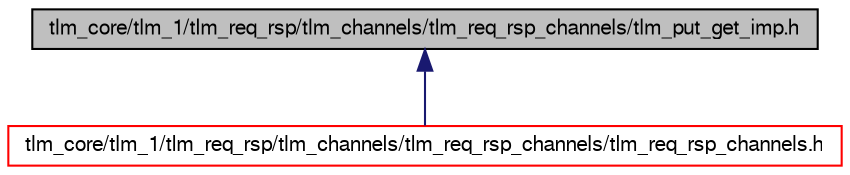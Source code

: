 digraph G
{
  edge [fontname="FreeSans",fontsize="10",labelfontname="FreeSans",labelfontsize="10"];
  node [fontname="FreeSans",fontsize="10",shape=record];
  Node1 [label="tlm_core/tlm_1/tlm_req_rsp/tlm_channels/tlm_req_rsp_channels/tlm_put_get_imp.h",height=0.2,width=0.4,color="black", fillcolor="grey75", style="filled" fontcolor="black"];
  Node1 -> Node2 [dir=back,color="midnightblue",fontsize="10",style="solid",fontname="FreeSans"];
  Node2 [label="tlm_core/tlm_1/tlm_req_rsp/tlm_channels/tlm_req_rsp_channels/tlm_req_rsp_channels.h",height=0.2,width=0.4,color="red", fillcolor="white", style="filled",URL="$a00140.html"];
}
